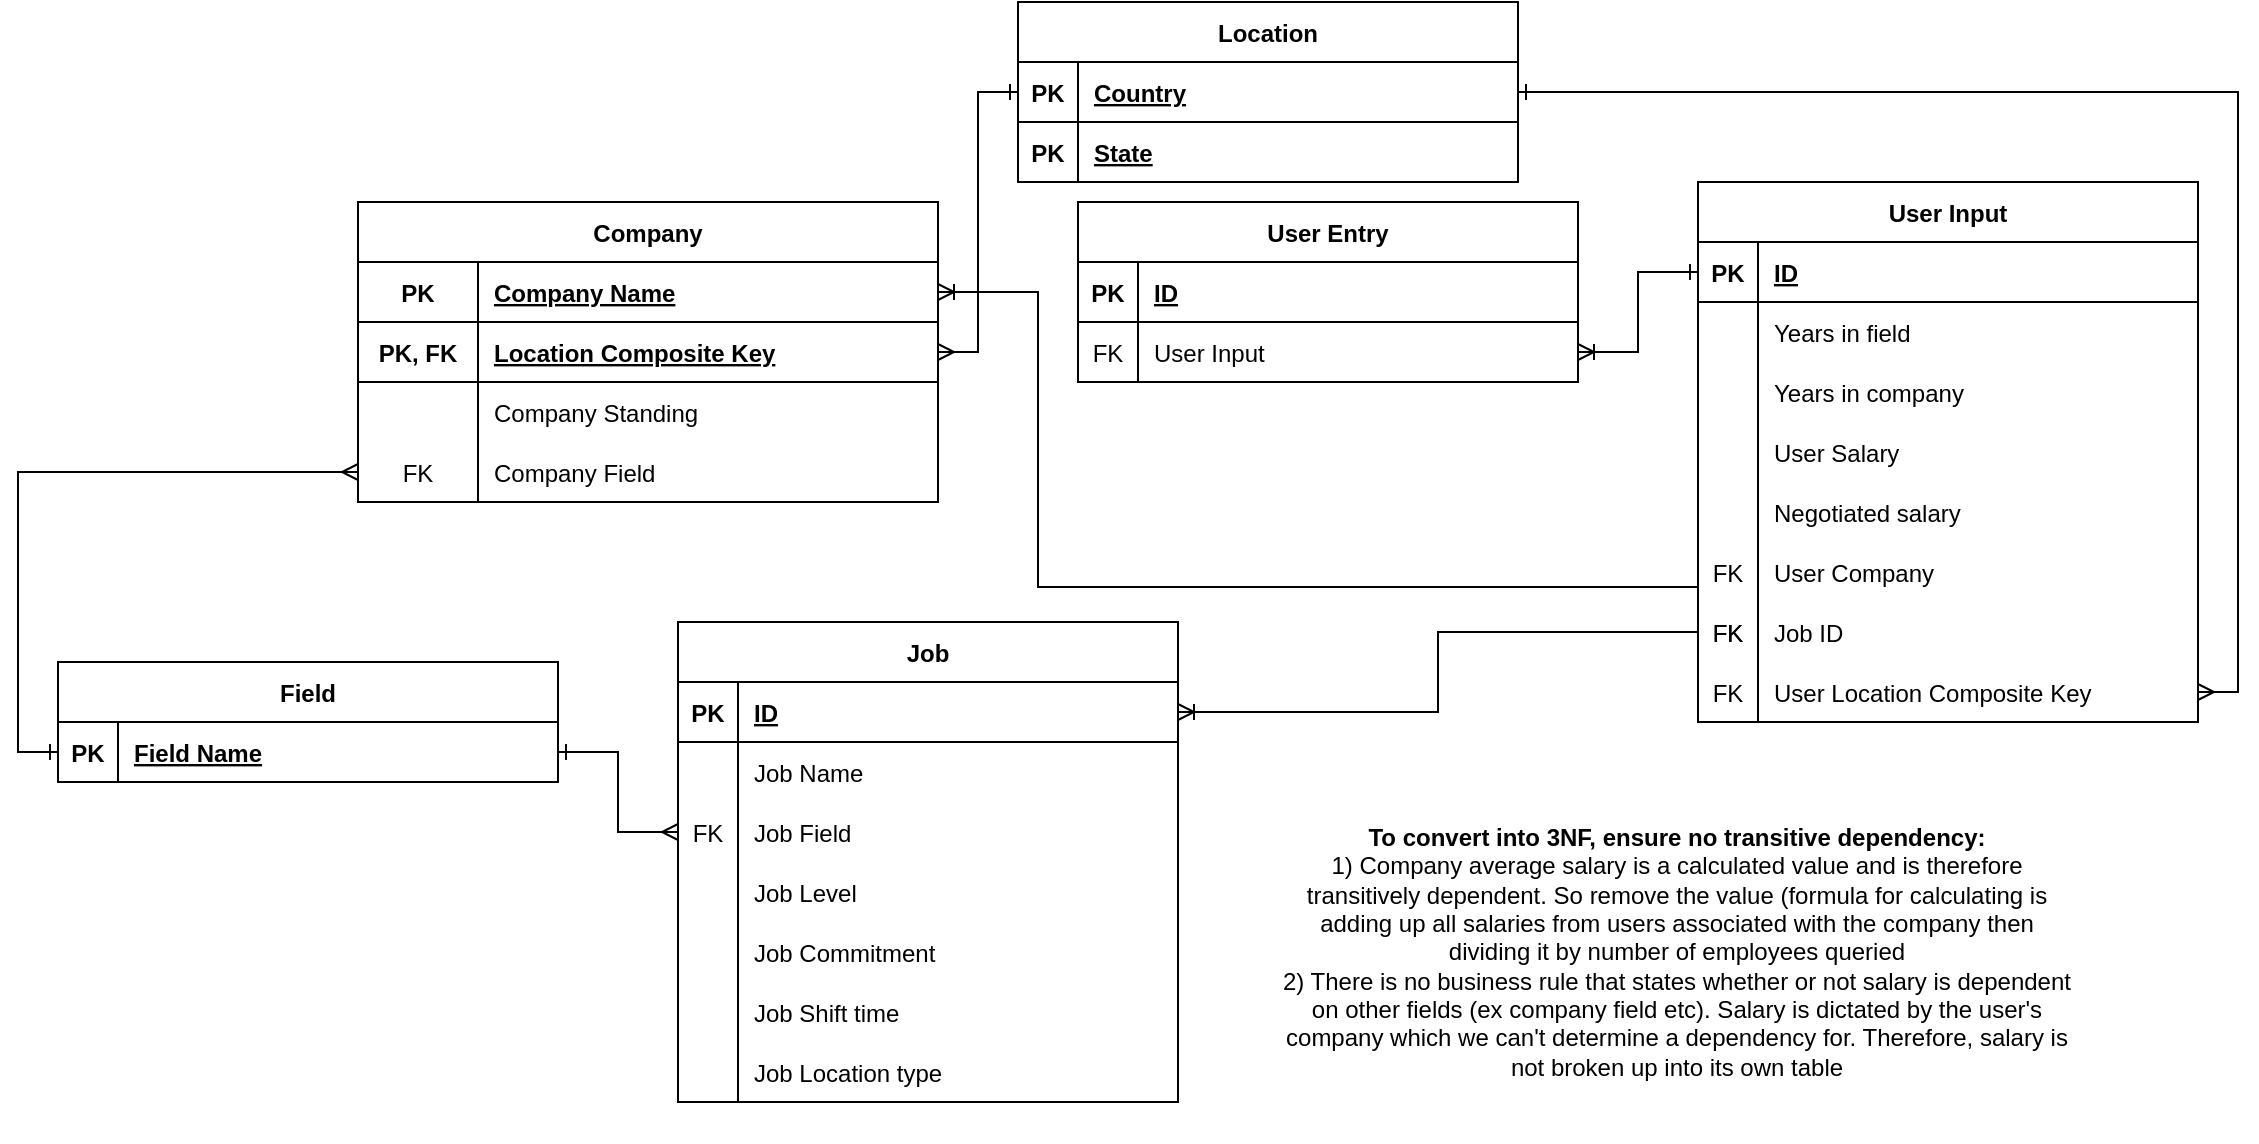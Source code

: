 <mxfile version="17.5.0" type="device"><diagram id="LW7Omau3pZy3bkT9-gGi" name="Page-1"><mxGraphModel dx="3234" dy="802" grid="1" gridSize="10" guides="1" tooltips="1" connect="1" arrows="1" fold="1" page="1" pageScale="1" pageWidth="2000" pageHeight="2000" math="0" shadow="0"><root><mxCell id="0"/><mxCell id="1" parent="0"/><mxCell id="5SIyB6isZHxFhlQZVsoM-98" style="edgeStyle=orthogonalEdgeStyle;rounded=0;orthogonalLoop=1;jettySize=auto;html=1;exitX=0;exitY=0.75;exitDx=0;exitDy=0;entryX=1;entryY=0.5;entryDx=0;entryDy=0;startArrow=baseDash;startFill=0;endArrow=ERoneToMany;endFill=0;" edge="1" parent="1" source="5SIyB6isZHxFhlQZVsoM-1" target="5SIyB6isZHxFhlQZVsoM-27"><mxGeometry relative="1" as="geometry"><Array as="points"><mxPoint x="420" y="313"/><mxPoint x="420" y="165"/></Array></mxGeometry></mxCell><mxCell id="5SIyB6isZHxFhlQZVsoM-1" value="User Input" style="shape=table;startSize=30;container=1;collapsible=1;childLayout=tableLayout;fixedRows=1;rowLines=0;fontStyle=1;align=center;resizeLast=1;" vertex="1" parent="1"><mxGeometry x="750" y="110" width="250" height="270" as="geometry"/></mxCell><mxCell id="5SIyB6isZHxFhlQZVsoM-2" value="" style="shape=partialRectangle;collapsible=0;dropTarget=0;pointerEvents=0;fillColor=none;points=[[0,0.5],[1,0.5]];portConstraint=eastwest;top=0;left=0;right=0;bottom=1;" vertex="1" parent="5SIyB6isZHxFhlQZVsoM-1"><mxGeometry y="30" width="250" height="30" as="geometry"/></mxCell><mxCell id="5SIyB6isZHxFhlQZVsoM-3" value="PK" style="shape=partialRectangle;overflow=hidden;connectable=0;fillColor=none;top=0;left=0;bottom=0;right=0;fontStyle=1;" vertex="1" parent="5SIyB6isZHxFhlQZVsoM-2"><mxGeometry width="30" height="30" as="geometry"><mxRectangle width="30" height="30" as="alternateBounds"/></mxGeometry></mxCell><mxCell id="5SIyB6isZHxFhlQZVsoM-4" value="ID" style="shape=partialRectangle;overflow=hidden;connectable=0;fillColor=none;top=0;left=0;bottom=0;right=0;align=left;spacingLeft=6;fontStyle=5;" vertex="1" parent="5SIyB6isZHxFhlQZVsoM-2"><mxGeometry x="30" width="220" height="30" as="geometry"><mxRectangle width="220" height="30" as="alternateBounds"/></mxGeometry></mxCell><mxCell id="5SIyB6isZHxFhlQZVsoM-8" value="" style="shape=partialRectangle;collapsible=0;dropTarget=0;pointerEvents=0;fillColor=none;points=[[0,0.5],[1,0.5]];portConstraint=eastwest;top=0;left=0;right=0;bottom=0;" vertex="1" parent="5SIyB6isZHxFhlQZVsoM-1"><mxGeometry y="60" width="250" height="30" as="geometry"/></mxCell><mxCell id="5SIyB6isZHxFhlQZVsoM-9" value="" style="shape=partialRectangle;overflow=hidden;connectable=0;fillColor=none;top=0;left=0;bottom=0;right=0;" vertex="1" parent="5SIyB6isZHxFhlQZVsoM-8"><mxGeometry width="30" height="30" as="geometry"><mxRectangle width="30" height="30" as="alternateBounds"/></mxGeometry></mxCell><mxCell id="5SIyB6isZHxFhlQZVsoM-10" value="Years in field" style="shape=partialRectangle;overflow=hidden;connectable=0;fillColor=none;top=0;left=0;bottom=0;right=0;align=left;spacingLeft=6;" vertex="1" parent="5SIyB6isZHxFhlQZVsoM-8"><mxGeometry x="30" width="220" height="30" as="geometry"><mxRectangle width="220" height="30" as="alternateBounds"/></mxGeometry></mxCell><mxCell id="5SIyB6isZHxFhlQZVsoM-11" style="shape=partialRectangle;collapsible=0;dropTarget=0;pointerEvents=0;fillColor=none;points=[[0,0.5],[1,0.5]];portConstraint=eastwest;top=0;left=0;right=0;bottom=0;" vertex="1" parent="5SIyB6isZHxFhlQZVsoM-1"><mxGeometry y="90" width="250" height="30" as="geometry"/></mxCell><mxCell id="5SIyB6isZHxFhlQZVsoM-12" style="shape=partialRectangle;overflow=hidden;connectable=0;fillColor=none;top=0;left=0;bottom=0;right=0;" vertex="1" parent="5SIyB6isZHxFhlQZVsoM-11"><mxGeometry width="30" height="30" as="geometry"><mxRectangle width="30" height="30" as="alternateBounds"/></mxGeometry></mxCell><mxCell id="5SIyB6isZHxFhlQZVsoM-13" value="Years in company" style="shape=partialRectangle;overflow=hidden;connectable=0;fillColor=none;top=0;left=0;bottom=0;right=0;align=left;spacingLeft=6;" vertex="1" parent="5SIyB6isZHxFhlQZVsoM-11"><mxGeometry x="30" width="220" height="30" as="geometry"><mxRectangle width="220" height="30" as="alternateBounds"/></mxGeometry></mxCell><mxCell id="5SIyB6isZHxFhlQZVsoM-14" style="shape=partialRectangle;collapsible=0;dropTarget=0;pointerEvents=0;fillColor=none;points=[[0,0.5],[1,0.5]];portConstraint=eastwest;top=0;left=0;right=0;bottom=0;" vertex="1" parent="5SIyB6isZHxFhlQZVsoM-1"><mxGeometry y="120" width="250" height="30" as="geometry"/></mxCell><mxCell id="5SIyB6isZHxFhlQZVsoM-15" style="shape=partialRectangle;overflow=hidden;connectable=0;fillColor=none;top=0;left=0;bottom=0;right=0;" vertex="1" parent="5SIyB6isZHxFhlQZVsoM-14"><mxGeometry width="30" height="30" as="geometry"><mxRectangle width="30" height="30" as="alternateBounds"/></mxGeometry></mxCell><mxCell id="5SIyB6isZHxFhlQZVsoM-16" value="User Salary" style="shape=partialRectangle;overflow=hidden;connectable=0;fillColor=none;top=0;left=0;bottom=0;right=0;align=left;spacingLeft=6;" vertex="1" parent="5SIyB6isZHxFhlQZVsoM-14"><mxGeometry x="30" width="220" height="30" as="geometry"><mxRectangle width="220" height="30" as="alternateBounds"/></mxGeometry></mxCell><mxCell id="5SIyB6isZHxFhlQZVsoM-20" style="shape=partialRectangle;collapsible=0;dropTarget=0;pointerEvents=0;fillColor=none;points=[[0,0.5],[1,0.5]];portConstraint=eastwest;top=0;left=0;right=0;bottom=0;" vertex="1" parent="5SIyB6isZHxFhlQZVsoM-1"><mxGeometry y="150" width="250" height="30" as="geometry"/></mxCell><mxCell id="5SIyB6isZHxFhlQZVsoM-21" style="shape=partialRectangle;overflow=hidden;connectable=0;fillColor=none;top=0;left=0;bottom=0;right=0;" vertex="1" parent="5SIyB6isZHxFhlQZVsoM-20"><mxGeometry width="30" height="30" as="geometry"><mxRectangle width="30" height="30" as="alternateBounds"/></mxGeometry></mxCell><mxCell id="5SIyB6isZHxFhlQZVsoM-22" value="Negotiated salary" style="shape=partialRectangle;overflow=hidden;connectable=0;fillColor=none;top=0;left=0;bottom=0;right=0;align=left;spacingLeft=6;" vertex="1" parent="5SIyB6isZHxFhlQZVsoM-20"><mxGeometry x="30" width="220" height="30" as="geometry"><mxRectangle width="220" height="30" as="alternateBounds"/></mxGeometry></mxCell><mxCell id="5SIyB6isZHxFhlQZVsoM-92" style="shape=partialRectangle;collapsible=0;dropTarget=0;pointerEvents=0;fillColor=none;points=[[0,0.5],[1,0.5]];portConstraint=eastwest;top=0;left=0;right=0;bottom=0;" vertex="1" parent="5SIyB6isZHxFhlQZVsoM-1"><mxGeometry y="180" width="250" height="30" as="geometry"/></mxCell><mxCell id="5SIyB6isZHxFhlQZVsoM-93" value="FK" style="shape=partialRectangle;overflow=hidden;connectable=0;fillColor=none;top=0;left=0;bottom=0;right=0;" vertex="1" parent="5SIyB6isZHxFhlQZVsoM-92"><mxGeometry width="30" height="30" as="geometry"><mxRectangle width="30" height="30" as="alternateBounds"/></mxGeometry></mxCell><mxCell id="5SIyB6isZHxFhlQZVsoM-94" value="User Company" style="shape=partialRectangle;overflow=hidden;connectable=0;fillColor=none;top=0;left=0;bottom=0;right=0;align=left;spacingLeft=6;" vertex="1" parent="5SIyB6isZHxFhlQZVsoM-92"><mxGeometry x="30" width="220" height="30" as="geometry"><mxRectangle width="220" height="30" as="alternateBounds"/></mxGeometry></mxCell><mxCell id="5SIyB6isZHxFhlQZVsoM-5" value="" style="shape=partialRectangle;collapsible=0;dropTarget=0;pointerEvents=0;fillColor=none;points=[[0,0.5],[1,0.5]];portConstraint=eastwest;top=0;left=0;right=0;bottom=0;" vertex="1" parent="5SIyB6isZHxFhlQZVsoM-1"><mxGeometry y="210" width="250" height="30" as="geometry"/></mxCell><mxCell id="5SIyB6isZHxFhlQZVsoM-6" value="FK" style="shape=partialRectangle;overflow=hidden;connectable=0;fillColor=none;top=0;left=0;bottom=0;right=0;" vertex="1" parent="5SIyB6isZHxFhlQZVsoM-5"><mxGeometry width="30" height="30" as="geometry"><mxRectangle width="30" height="30" as="alternateBounds"/></mxGeometry></mxCell><mxCell id="5SIyB6isZHxFhlQZVsoM-7" value="Job ID" style="shape=partialRectangle;overflow=hidden;connectable=0;fillColor=none;top=0;left=0;bottom=0;right=0;align=left;spacingLeft=6;" vertex="1" parent="5SIyB6isZHxFhlQZVsoM-5"><mxGeometry x="30" width="220" height="30" as="geometry"><mxRectangle width="220" height="30" as="alternateBounds"/></mxGeometry></mxCell><mxCell id="5SIyB6isZHxFhlQZVsoM-23" style="shape=partialRectangle;collapsible=0;dropTarget=0;pointerEvents=0;fillColor=none;points=[[0,0.5],[1,0.5]];portConstraint=eastwest;top=0;left=0;right=0;bottom=0;" vertex="1" parent="5SIyB6isZHxFhlQZVsoM-1"><mxGeometry y="240" width="250" height="30" as="geometry"/></mxCell><mxCell id="5SIyB6isZHxFhlQZVsoM-24" value="FK" style="shape=partialRectangle;overflow=hidden;connectable=0;fillColor=none;top=0;left=0;bottom=0;right=0;" vertex="1" parent="5SIyB6isZHxFhlQZVsoM-23"><mxGeometry width="30" height="30" as="geometry"><mxRectangle width="30" height="30" as="alternateBounds"/></mxGeometry></mxCell><mxCell id="5SIyB6isZHxFhlQZVsoM-25" value="User Location Composite Key" style="shape=partialRectangle;overflow=hidden;connectable=0;fillColor=none;top=0;left=0;bottom=0;right=0;align=left;spacingLeft=6;" vertex="1" parent="5SIyB6isZHxFhlQZVsoM-23"><mxGeometry x="30" width="220" height="30" as="geometry"><mxRectangle width="220" height="30" as="alternateBounds"/></mxGeometry></mxCell><mxCell id="5SIyB6isZHxFhlQZVsoM-26" value="Company" style="shape=table;startSize=30;container=1;collapsible=1;childLayout=tableLayout;fixedRows=1;rowLines=0;fontStyle=1;align=center;resizeLast=1;" vertex="1" parent="1"><mxGeometry x="80" y="120" width="290" height="150" as="geometry"/></mxCell><mxCell id="5SIyB6isZHxFhlQZVsoM-27" value="" style="shape=partialRectangle;collapsible=0;dropTarget=0;pointerEvents=0;fillColor=none;points=[[0,0.5],[1,0.5]];portConstraint=eastwest;top=0;left=0;right=0;bottom=1;" vertex="1" parent="5SIyB6isZHxFhlQZVsoM-26"><mxGeometry y="30" width="290" height="30" as="geometry"/></mxCell><mxCell id="5SIyB6isZHxFhlQZVsoM-28" value="PK" style="shape=partialRectangle;overflow=hidden;connectable=0;fillColor=none;top=0;left=0;bottom=0;right=0;fontStyle=1;" vertex="1" parent="5SIyB6isZHxFhlQZVsoM-27"><mxGeometry width="60" height="30" as="geometry"><mxRectangle width="60" height="30" as="alternateBounds"/></mxGeometry></mxCell><mxCell id="5SIyB6isZHxFhlQZVsoM-29" value="Company Name" style="shape=partialRectangle;overflow=hidden;connectable=0;fillColor=none;top=0;left=0;bottom=0;right=0;align=left;spacingLeft=6;fontStyle=5;" vertex="1" parent="5SIyB6isZHxFhlQZVsoM-27"><mxGeometry x="60" width="230" height="30" as="geometry"><mxRectangle width="230" height="30" as="alternateBounds"/></mxGeometry></mxCell><mxCell id="5SIyB6isZHxFhlQZVsoM-30" style="shape=partialRectangle;collapsible=0;dropTarget=0;pointerEvents=0;fillColor=none;points=[[0,0.5],[1,0.5]];portConstraint=eastwest;top=0;left=0;right=0;bottom=1;" vertex="1" parent="5SIyB6isZHxFhlQZVsoM-26"><mxGeometry y="60" width="290" height="30" as="geometry"/></mxCell><mxCell id="5SIyB6isZHxFhlQZVsoM-31" value="PK, FK" style="shape=partialRectangle;overflow=hidden;connectable=0;fillColor=none;top=0;left=0;bottom=0;right=0;fontStyle=1;" vertex="1" parent="5SIyB6isZHxFhlQZVsoM-30"><mxGeometry width="60" height="30" as="geometry"><mxRectangle width="60" height="30" as="alternateBounds"/></mxGeometry></mxCell><mxCell id="5SIyB6isZHxFhlQZVsoM-32" value="Location Composite Key" style="shape=partialRectangle;overflow=hidden;connectable=0;fillColor=none;top=0;left=0;bottom=0;right=0;align=left;spacingLeft=6;fontStyle=5;" vertex="1" parent="5SIyB6isZHxFhlQZVsoM-30"><mxGeometry x="60" width="230" height="30" as="geometry"><mxRectangle width="230" height="30" as="alternateBounds"/></mxGeometry></mxCell><mxCell id="5SIyB6isZHxFhlQZVsoM-33" style="shape=partialRectangle;collapsible=0;dropTarget=0;pointerEvents=0;fillColor=none;points=[[0,0.5],[1,0.5]];portConstraint=eastwest;top=0;left=0;right=0;bottom=0;" vertex="1" parent="5SIyB6isZHxFhlQZVsoM-26"><mxGeometry y="90" width="290" height="30" as="geometry"/></mxCell><mxCell id="5SIyB6isZHxFhlQZVsoM-34" style="shape=partialRectangle;overflow=hidden;connectable=0;fillColor=none;top=0;left=0;bottom=0;right=0;" vertex="1" parent="5SIyB6isZHxFhlQZVsoM-33"><mxGeometry width="60" height="30" as="geometry"><mxRectangle width="60" height="30" as="alternateBounds"/></mxGeometry></mxCell><mxCell id="5SIyB6isZHxFhlQZVsoM-35" value="Company Standing" style="shape=partialRectangle;overflow=hidden;connectable=0;fillColor=none;top=0;left=0;bottom=0;right=0;align=left;spacingLeft=6;" vertex="1" parent="5SIyB6isZHxFhlQZVsoM-33"><mxGeometry x="60" width="230" height="30" as="geometry"><mxRectangle width="230" height="30" as="alternateBounds"/></mxGeometry></mxCell><mxCell id="5SIyB6isZHxFhlQZVsoM-39" style="shape=partialRectangle;collapsible=0;dropTarget=0;pointerEvents=0;fillColor=none;points=[[0,0.5],[1,0.5]];portConstraint=eastwest;top=0;left=0;right=0;bottom=0;" vertex="1" parent="5SIyB6isZHxFhlQZVsoM-26"><mxGeometry y="120" width="290" height="30" as="geometry"/></mxCell><mxCell id="5SIyB6isZHxFhlQZVsoM-40" value="FK" style="shape=partialRectangle;overflow=hidden;connectable=0;fillColor=none;top=0;left=0;bottom=0;right=0;" vertex="1" parent="5SIyB6isZHxFhlQZVsoM-39"><mxGeometry width="60" height="30" as="geometry"><mxRectangle width="60" height="30" as="alternateBounds"/></mxGeometry></mxCell><mxCell id="5SIyB6isZHxFhlQZVsoM-41" value="Company Field" style="shape=partialRectangle;overflow=hidden;connectable=0;fillColor=none;top=0;left=0;bottom=0;right=0;align=left;spacingLeft=6;" vertex="1" parent="5SIyB6isZHxFhlQZVsoM-39"><mxGeometry x="60" width="230" height="30" as="geometry"><mxRectangle width="230" height="30" as="alternateBounds"/></mxGeometry></mxCell><mxCell id="5SIyB6isZHxFhlQZVsoM-42" value="Job" style="shape=table;startSize=30;container=1;collapsible=1;childLayout=tableLayout;fixedRows=1;rowLines=0;fontStyle=1;align=center;resizeLast=1;" vertex="1" parent="1"><mxGeometry x="240" y="330" width="250" height="240" as="geometry"/></mxCell><mxCell id="5SIyB6isZHxFhlQZVsoM-43" value="" style="shape=partialRectangle;collapsible=0;dropTarget=0;pointerEvents=0;fillColor=none;points=[[0,0.5],[1,0.5]];portConstraint=eastwest;top=0;left=0;right=0;bottom=1;" vertex="1" parent="5SIyB6isZHxFhlQZVsoM-42"><mxGeometry y="30" width="250" height="30" as="geometry"/></mxCell><mxCell id="5SIyB6isZHxFhlQZVsoM-44" value="PK" style="shape=partialRectangle;overflow=hidden;connectable=0;fillColor=none;top=0;left=0;bottom=0;right=0;fontStyle=1;" vertex="1" parent="5SIyB6isZHxFhlQZVsoM-43"><mxGeometry width="30" height="30" as="geometry"><mxRectangle width="30" height="30" as="alternateBounds"/></mxGeometry></mxCell><mxCell id="5SIyB6isZHxFhlQZVsoM-45" value="ID" style="shape=partialRectangle;overflow=hidden;connectable=0;fillColor=none;top=0;left=0;bottom=0;right=0;align=left;spacingLeft=6;fontStyle=5;" vertex="1" parent="5SIyB6isZHxFhlQZVsoM-43"><mxGeometry x="30" width="220" height="30" as="geometry"><mxRectangle width="220" height="30" as="alternateBounds"/></mxGeometry></mxCell><mxCell id="5SIyB6isZHxFhlQZVsoM-46" style="shape=partialRectangle;collapsible=0;dropTarget=0;pointerEvents=0;fillColor=none;points=[[0,0.5],[1,0.5]];portConstraint=eastwest;top=0;left=0;right=0;bottom=0;" vertex="1" parent="5SIyB6isZHxFhlQZVsoM-42"><mxGeometry y="60" width="250" height="30" as="geometry"/></mxCell><mxCell id="5SIyB6isZHxFhlQZVsoM-47" style="shape=partialRectangle;overflow=hidden;connectable=0;fillColor=none;top=0;left=0;bottom=0;right=0;" vertex="1" parent="5SIyB6isZHxFhlQZVsoM-46"><mxGeometry width="30" height="30" as="geometry"><mxRectangle width="30" height="30" as="alternateBounds"/></mxGeometry></mxCell><mxCell id="5SIyB6isZHxFhlQZVsoM-48" value="Job Name" style="shape=partialRectangle;overflow=hidden;connectable=0;fillColor=none;top=0;left=0;bottom=0;right=0;align=left;spacingLeft=6;" vertex="1" parent="5SIyB6isZHxFhlQZVsoM-46"><mxGeometry x="30" width="220" height="30" as="geometry"><mxRectangle width="220" height="30" as="alternateBounds"/></mxGeometry></mxCell><mxCell id="5SIyB6isZHxFhlQZVsoM-49" value="" style="shape=partialRectangle;collapsible=0;dropTarget=0;pointerEvents=0;fillColor=none;points=[[0,0.5],[1,0.5]];portConstraint=eastwest;top=0;left=0;right=0;bottom=0;" vertex="1" parent="5SIyB6isZHxFhlQZVsoM-42"><mxGeometry y="90" width="250" height="30" as="geometry"/></mxCell><mxCell id="5SIyB6isZHxFhlQZVsoM-50" value="FK" style="shape=partialRectangle;overflow=hidden;connectable=0;fillColor=none;top=0;left=0;bottom=0;right=0;" vertex="1" parent="5SIyB6isZHxFhlQZVsoM-49"><mxGeometry width="30" height="30" as="geometry"><mxRectangle width="30" height="30" as="alternateBounds"/></mxGeometry></mxCell><mxCell id="5SIyB6isZHxFhlQZVsoM-51" value="Job Field" style="shape=partialRectangle;overflow=hidden;connectable=0;fillColor=none;top=0;left=0;bottom=0;right=0;align=left;spacingLeft=6;" vertex="1" parent="5SIyB6isZHxFhlQZVsoM-49"><mxGeometry x="30" width="220" height="30" as="geometry"><mxRectangle width="220" height="30" as="alternateBounds"/></mxGeometry></mxCell><mxCell id="5SIyB6isZHxFhlQZVsoM-52" style="shape=partialRectangle;collapsible=0;dropTarget=0;pointerEvents=0;fillColor=none;points=[[0,0.5],[1,0.5]];portConstraint=eastwest;top=0;left=0;right=0;bottom=0;" vertex="1" parent="5SIyB6isZHxFhlQZVsoM-42"><mxGeometry y="120" width="250" height="30" as="geometry"/></mxCell><mxCell id="5SIyB6isZHxFhlQZVsoM-53" style="shape=partialRectangle;overflow=hidden;connectable=0;fillColor=none;top=0;left=0;bottom=0;right=0;" vertex="1" parent="5SIyB6isZHxFhlQZVsoM-52"><mxGeometry width="30" height="30" as="geometry"><mxRectangle width="30" height="30" as="alternateBounds"/></mxGeometry></mxCell><mxCell id="5SIyB6isZHxFhlQZVsoM-54" value="Job Level" style="shape=partialRectangle;overflow=hidden;connectable=0;fillColor=none;top=0;left=0;bottom=0;right=0;align=left;spacingLeft=6;" vertex="1" parent="5SIyB6isZHxFhlQZVsoM-52"><mxGeometry x="30" width="220" height="30" as="geometry"><mxRectangle width="220" height="30" as="alternateBounds"/></mxGeometry></mxCell><mxCell id="5SIyB6isZHxFhlQZVsoM-55" style="shape=partialRectangle;collapsible=0;dropTarget=0;pointerEvents=0;fillColor=none;points=[[0,0.5],[1,0.5]];portConstraint=eastwest;top=0;left=0;right=0;bottom=0;" vertex="1" parent="5SIyB6isZHxFhlQZVsoM-42"><mxGeometry y="150" width="250" height="30" as="geometry"/></mxCell><mxCell id="5SIyB6isZHxFhlQZVsoM-56" style="shape=partialRectangle;overflow=hidden;connectable=0;fillColor=none;top=0;left=0;bottom=0;right=0;" vertex="1" parent="5SIyB6isZHxFhlQZVsoM-55"><mxGeometry width="30" height="30" as="geometry"><mxRectangle width="30" height="30" as="alternateBounds"/></mxGeometry></mxCell><mxCell id="5SIyB6isZHxFhlQZVsoM-57" value="Job Commitment" style="shape=partialRectangle;overflow=hidden;connectable=0;fillColor=none;top=0;left=0;bottom=0;right=0;align=left;spacingLeft=6;" vertex="1" parent="5SIyB6isZHxFhlQZVsoM-55"><mxGeometry x="30" width="220" height="30" as="geometry"><mxRectangle width="220" height="30" as="alternateBounds"/></mxGeometry></mxCell><mxCell id="5SIyB6isZHxFhlQZVsoM-58" style="shape=partialRectangle;collapsible=0;dropTarget=0;pointerEvents=0;fillColor=none;points=[[0,0.5],[1,0.5]];portConstraint=eastwest;top=0;left=0;right=0;bottom=0;" vertex="1" parent="5SIyB6isZHxFhlQZVsoM-42"><mxGeometry y="180" width="250" height="30" as="geometry"/></mxCell><mxCell id="5SIyB6isZHxFhlQZVsoM-59" style="shape=partialRectangle;overflow=hidden;connectable=0;fillColor=none;top=0;left=0;bottom=0;right=0;" vertex="1" parent="5SIyB6isZHxFhlQZVsoM-58"><mxGeometry width="30" height="30" as="geometry"><mxRectangle width="30" height="30" as="alternateBounds"/></mxGeometry></mxCell><mxCell id="5SIyB6isZHxFhlQZVsoM-60" value="Job Shift time" style="shape=partialRectangle;overflow=hidden;connectable=0;fillColor=none;top=0;left=0;bottom=0;right=0;align=left;spacingLeft=6;" vertex="1" parent="5SIyB6isZHxFhlQZVsoM-58"><mxGeometry x="30" width="220" height="30" as="geometry"><mxRectangle width="220" height="30" as="alternateBounds"/></mxGeometry></mxCell><mxCell id="5SIyB6isZHxFhlQZVsoM-61" style="shape=partialRectangle;collapsible=0;dropTarget=0;pointerEvents=0;fillColor=none;points=[[0,0.5],[1,0.5]];portConstraint=eastwest;top=0;left=0;right=0;bottom=0;" vertex="1" parent="5SIyB6isZHxFhlQZVsoM-42"><mxGeometry y="210" width="250" height="30" as="geometry"/></mxCell><mxCell id="5SIyB6isZHxFhlQZVsoM-62" style="shape=partialRectangle;overflow=hidden;connectable=0;fillColor=none;top=0;left=0;bottom=0;right=0;" vertex="1" parent="5SIyB6isZHxFhlQZVsoM-61"><mxGeometry width="30" height="30" as="geometry"><mxRectangle width="30" height="30" as="alternateBounds"/></mxGeometry></mxCell><mxCell id="5SIyB6isZHxFhlQZVsoM-63" value="Job Location type" style="shape=partialRectangle;overflow=hidden;connectable=0;fillColor=none;top=0;left=0;bottom=0;right=0;align=left;spacingLeft=6;" vertex="1" parent="5SIyB6isZHxFhlQZVsoM-61"><mxGeometry x="30" width="220" height="30" as="geometry"><mxRectangle width="220" height="30" as="alternateBounds"/></mxGeometry></mxCell><mxCell id="5SIyB6isZHxFhlQZVsoM-64" value="&lt;b&gt;To convert into 3NF, ensure no transitive dependency:&lt;/b&gt;&lt;br&gt;1) Company average salary is a calculated value and is therefore transitively dependent. So remove the value (formula for calculating is adding up all salaries from users associated with the company then dividing it by number of employees queried&lt;br&gt;2) There is no business rule that states whether or not salary is dependent on other fields (ex company field etc). Salary is dictated by the user's company which we can't determine a dependency for. Therefore, salary is not broken up into its own table" style="text;html=1;strokeColor=none;fillColor=none;align=center;verticalAlign=middle;whiteSpace=wrap;rounded=0;" vertex="1" parent="1"><mxGeometry x="540" y="400" width="399" height="190" as="geometry"/></mxCell><mxCell id="5SIyB6isZHxFhlQZVsoM-65" value="Field" style="shape=table;startSize=30;container=1;collapsible=1;childLayout=tableLayout;fixedRows=1;rowLines=0;fontStyle=1;align=center;resizeLast=1;" vertex="1" parent="1"><mxGeometry x="-70" y="350" width="250" height="60" as="geometry"/></mxCell><mxCell id="5SIyB6isZHxFhlQZVsoM-66" value="" style="shape=partialRectangle;collapsible=0;dropTarget=0;pointerEvents=0;fillColor=none;points=[[0,0.5],[1,0.5]];portConstraint=eastwest;top=0;left=0;right=0;bottom=1;" vertex="1" parent="5SIyB6isZHxFhlQZVsoM-65"><mxGeometry y="30" width="250" height="30" as="geometry"/></mxCell><mxCell id="5SIyB6isZHxFhlQZVsoM-67" value="PK" style="shape=partialRectangle;overflow=hidden;connectable=0;fillColor=none;top=0;left=0;bottom=0;right=0;fontStyle=1;" vertex="1" parent="5SIyB6isZHxFhlQZVsoM-66"><mxGeometry width="30" height="30" as="geometry"><mxRectangle width="30" height="30" as="alternateBounds"/></mxGeometry></mxCell><mxCell id="5SIyB6isZHxFhlQZVsoM-68" value="Field Name" style="shape=partialRectangle;overflow=hidden;connectable=0;fillColor=none;top=0;left=0;bottom=0;right=0;align=left;spacingLeft=6;fontStyle=5;" vertex="1" parent="5SIyB6isZHxFhlQZVsoM-66"><mxGeometry x="30" width="220" height="30" as="geometry"><mxRectangle width="220" height="30" as="alternateBounds"/></mxGeometry></mxCell><mxCell id="5SIyB6isZHxFhlQZVsoM-69" value="Location" style="shape=table;startSize=30;container=1;collapsible=1;childLayout=tableLayout;fixedRows=1;rowLines=0;fontStyle=1;align=center;resizeLast=1;" vertex="1" parent="1"><mxGeometry x="410" y="20" width="250" height="90" as="geometry"/></mxCell><mxCell id="5SIyB6isZHxFhlQZVsoM-70" value="" style="shape=partialRectangle;collapsible=0;dropTarget=0;pointerEvents=0;fillColor=none;points=[[0,0.5],[1,0.5]];portConstraint=eastwest;top=0;left=0;right=0;bottom=1;" vertex="1" parent="5SIyB6isZHxFhlQZVsoM-69"><mxGeometry y="30" width="250" height="30" as="geometry"/></mxCell><mxCell id="5SIyB6isZHxFhlQZVsoM-71" value="PK" style="shape=partialRectangle;overflow=hidden;connectable=0;fillColor=none;top=0;left=0;bottom=0;right=0;fontStyle=1;" vertex="1" parent="5SIyB6isZHxFhlQZVsoM-70"><mxGeometry width="30" height="30" as="geometry"><mxRectangle width="30" height="30" as="alternateBounds"/></mxGeometry></mxCell><mxCell id="5SIyB6isZHxFhlQZVsoM-72" value="Country" style="shape=partialRectangle;overflow=hidden;connectable=0;fillColor=none;top=0;left=0;bottom=0;right=0;align=left;spacingLeft=6;fontStyle=5;" vertex="1" parent="5SIyB6isZHxFhlQZVsoM-70"><mxGeometry x="30" width="220" height="30" as="geometry"><mxRectangle width="220" height="30" as="alternateBounds"/></mxGeometry></mxCell><mxCell id="5SIyB6isZHxFhlQZVsoM-73" style="shape=partialRectangle;collapsible=0;dropTarget=0;pointerEvents=0;fillColor=none;points=[[0,0.5],[1,0.5]];portConstraint=eastwest;top=0;left=0;right=0;bottom=1;" vertex="1" parent="5SIyB6isZHxFhlQZVsoM-69"><mxGeometry y="60" width="250" height="30" as="geometry"/></mxCell><mxCell id="5SIyB6isZHxFhlQZVsoM-74" value="PK" style="shape=partialRectangle;overflow=hidden;connectable=0;fillColor=none;top=0;left=0;bottom=0;right=0;fontStyle=1;" vertex="1" parent="5SIyB6isZHxFhlQZVsoM-73"><mxGeometry width="30" height="30" as="geometry"><mxRectangle width="30" height="30" as="alternateBounds"/></mxGeometry></mxCell><mxCell id="5SIyB6isZHxFhlQZVsoM-75" value="State" style="shape=partialRectangle;overflow=hidden;connectable=0;fillColor=none;top=0;left=0;bottom=0;right=0;align=left;spacingLeft=6;fontStyle=5;" vertex="1" parent="5SIyB6isZHxFhlQZVsoM-73"><mxGeometry x="30" width="220" height="30" as="geometry"><mxRectangle width="220" height="30" as="alternateBounds"/></mxGeometry></mxCell><mxCell id="5SIyB6isZHxFhlQZVsoM-76" value="User Entry" style="shape=table;startSize=30;container=1;collapsible=1;childLayout=tableLayout;fixedRows=1;rowLines=0;fontStyle=1;align=center;resizeLast=1;" vertex="1" parent="1"><mxGeometry x="440" y="120" width="250" height="90" as="geometry"/></mxCell><mxCell id="5SIyB6isZHxFhlQZVsoM-77" value="" style="shape=partialRectangle;collapsible=0;dropTarget=0;pointerEvents=0;fillColor=none;points=[[0,0.5],[1,0.5]];portConstraint=eastwest;top=0;left=0;right=0;bottom=1;" vertex="1" parent="5SIyB6isZHxFhlQZVsoM-76"><mxGeometry y="30" width="250" height="30" as="geometry"/></mxCell><mxCell id="5SIyB6isZHxFhlQZVsoM-78" value="PK" style="shape=partialRectangle;overflow=hidden;connectable=0;fillColor=none;top=0;left=0;bottom=0;right=0;fontStyle=1;" vertex="1" parent="5SIyB6isZHxFhlQZVsoM-77"><mxGeometry width="30" height="30" as="geometry"><mxRectangle width="30" height="30" as="alternateBounds"/></mxGeometry></mxCell><mxCell id="5SIyB6isZHxFhlQZVsoM-79" value="ID" style="shape=partialRectangle;overflow=hidden;connectable=0;fillColor=none;top=0;left=0;bottom=0;right=0;align=left;spacingLeft=6;fontStyle=5;" vertex="1" parent="5SIyB6isZHxFhlQZVsoM-77"><mxGeometry x="30" width="220" height="30" as="geometry"><mxRectangle width="220" height="30" as="alternateBounds"/></mxGeometry></mxCell><mxCell id="5SIyB6isZHxFhlQZVsoM-80" style="shape=partialRectangle;collapsible=0;dropTarget=0;pointerEvents=0;fillColor=none;points=[[0,0.5],[1,0.5]];portConstraint=eastwest;top=0;left=0;right=0;bottom=0;" vertex="1" parent="5SIyB6isZHxFhlQZVsoM-76"><mxGeometry y="60" width="250" height="30" as="geometry"/></mxCell><mxCell id="5SIyB6isZHxFhlQZVsoM-81" value="FK" style="shape=partialRectangle;overflow=hidden;connectable=0;fillColor=none;top=0;left=0;bottom=0;right=0;" vertex="1" parent="5SIyB6isZHxFhlQZVsoM-80"><mxGeometry width="30" height="30" as="geometry"><mxRectangle width="30" height="30" as="alternateBounds"/></mxGeometry></mxCell><mxCell id="5SIyB6isZHxFhlQZVsoM-82" value="User Input " style="shape=partialRectangle;overflow=hidden;connectable=0;fillColor=none;top=0;left=0;bottom=0;right=0;align=left;spacingLeft=6;" vertex="1" parent="5SIyB6isZHxFhlQZVsoM-80"><mxGeometry x="30" width="220" height="30" as="geometry"><mxRectangle width="220" height="30" as="alternateBounds"/></mxGeometry></mxCell><mxCell id="5SIyB6isZHxFhlQZVsoM-83" style="edgeStyle=orthogonalEdgeStyle;rounded=0;orthogonalLoop=1;jettySize=auto;html=1;exitX=0;exitY=0.5;exitDx=0;exitDy=0;entryX=0;entryY=0.5;entryDx=0;entryDy=0;endArrow=ERone;endFill=0;startArrow=ERmany;startFill=0;" edge="1" parent="1" source="5SIyB6isZHxFhlQZVsoM-39" target="5SIyB6isZHxFhlQZVsoM-66"><mxGeometry relative="1" as="geometry"/></mxCell><mxCell id="5SIyB6isZHxFhlQZVsoM-84" style="edgeStyle=orthogonalEdgeStyle;rounded=0;orthogonalLoop=1;jettySize=auto;html=1;entryX=0;entryY=0.5;entryDx=0;entryDy=0;startArrow=ERone;startFill=0;endArrow=ERmany;endFill=0;exitX=1;exitY=0.5;exitDx=0;exitDy=0;" edge="1" parent="1" source="5SIyB6isZHxFhlQZVsoM-66" target="5SIyB6isZHxFhlQZVsoM-49"><mxGeometry relative="1" as="geometry"><mxPoint x="-50" y="460" as="sourcePoint"/></mxGeometry></mxCell><mxCell id="5SIyB6isZHxFhlQZVsoM-85" style="edgeStyle=orthogonalEdgeStyle;rounded=0;orthogonalLoop=1;jettySize=auto;html=1;exitX=1;exitY=0.5;exitDx=0;exitDy=0;entryX=0;entryY=0.5;entryDx=0;entryDy=0;startArrow=ERmany;startFill=0;endArrow=ERone;endFill=0;" edge="1" parent="1" source="5SIyB6isZHxFhlQZVsoM-30" target="5SIyB6isZHxFhlQZVsoM-69"><mxGeometry relative="1" as="geometry"/></mxCell><mxCell id="5SIyB6isZHxFhlQZVsoM-86" style="edgeStyle=orthogonalEdgeStyle;rounded=0;orthogonalLoop=1;jettySize=auto;html=1;exitX=1;exitY=0.5;exitDx=0;exitDy=0;entryX=1;entryY=0.5;entryDx=0;entryDy=0;startArrow=ERmany;startFill=0;endArrow=ERone;endFill=0;" edge="1" parent="1" source="5SIyB6isZHxFhlQZVsoM-23" target="5SIyB6isZHxFhlQZVsoM-70"><mxGeometry relative="1" as="geometry"/></mxCell><mxCell id="5SIyB6isZHxFhlQZVsoM-87" style="edgeStyle=orthogonalEdgeStyle;rounded=0;orthogonalLoop=1;jettySize=auto;html=1;exitX=1;exitY=0.5;exitDx=0;exitDy=0;entryX=0;entryY=0.5;entryDx=0;entryDy=0;startArrow=ERoneToMany;startFill=0;endArrow=ERone;endFill=0;" edge="1" parent="1" source="5SIyB6isZHxFhlQZVsoM-80" target="5SIyB6isZHxFhlQZVsoM-2"><mxGeometry relative="1" as="geometry"/></mxCell><mxCell id="5SIyB6isZHxFhlQZVsoM-88" style="edgeStyle=orthogonalEdgeStyle;rounded=0;orthogonalLoop=1;jettySize=auto;html=1;exitX=0;exitY=0.5;exitDx=0;exitDy=0;entryX=1;entryY=0.5;entryDx=0;entryDy=0;endArrow=ERoneToMany;endFill=0;startArrow=baseDash;startFill=0;" edge="1" parent="1" source="5SIyB6isZHxFhlQZVsoM-5" target="5SIyB6isZHxFhlQZVsoM-43"><mxGeometry relative="1" as="geometry"/></mxCell><mxCell id="5SIyB6isZHxFhlQZVsoM-89" value="" style="shape=partialRectangle;collapsible=0;dropTarget=0;pointerEvents=0;fillColor=none;points=[[0,0.5],[1,0.5]];portConstraint=eastwest;top=0;left=0;right=0;bottom=0;" vertex="1" parent="1"><mxGeometry x="750" y="320" width="250" height="30" as="geometry"/></mxCell><mxCell id="5SIyB6isZHxFhlQZVsoM-90" value="FK" style="shape=partialRectangle;overflow=hidden;connectable=0;fillColor=none;top=0;left=0;bottom=0;right=0;" vertex="1" parent="5SIyB6isZHxFhlQZVsoM-89"><mxGeometry width="30" height="30" as="geometry"><mxRectangle width="30" height="30" as="alternateBounds"/></mxGeometry></mxCell></root></mxGraphModel></diagram></mxfile>